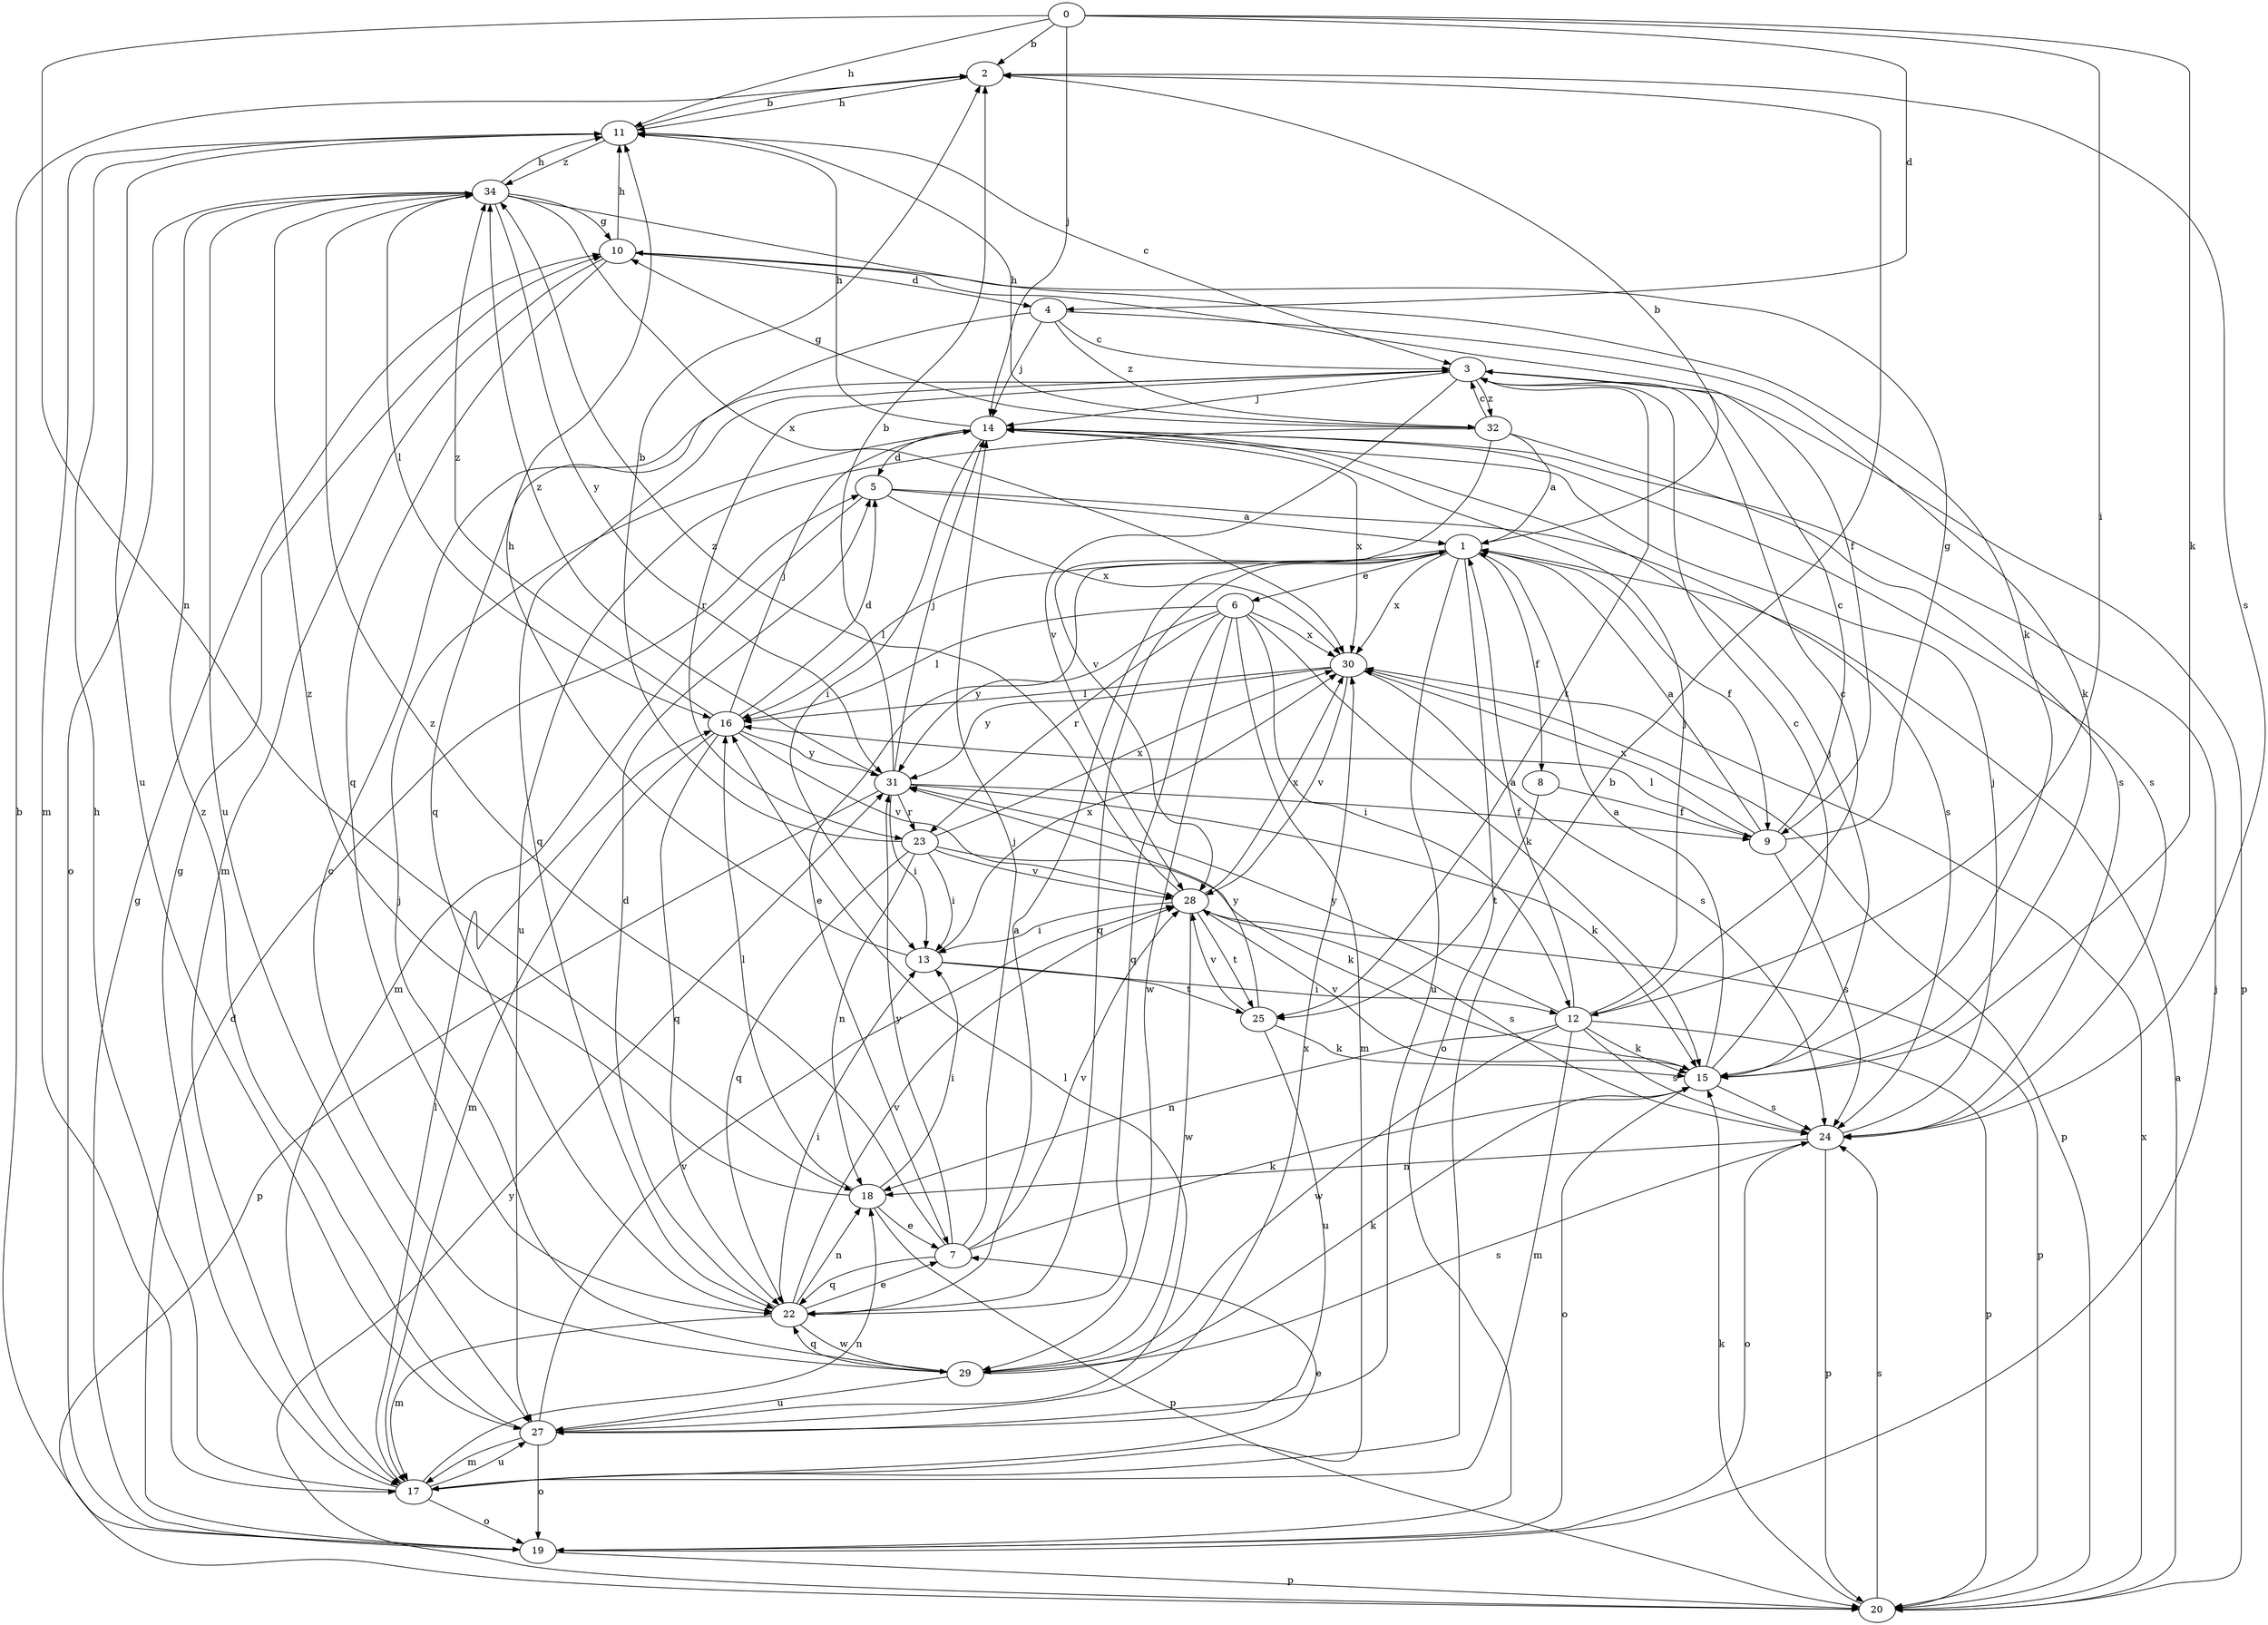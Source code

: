 strict digraph  {
0;
1;
2;
3;
4;
5;
6;
7;
8;
9;
10;
11;
12;
13;
14;
15;
16;
17;
18;
19;
20;
22;
23;
24;
25;
27;
28;
29;
30;
31;
32;
34;
0 -> 2  [label=b];
0 -> 4  [label=d];
0 -> 11  [label=h];
0 -> 12  [label=i];
0 -> 14  [label=j];
0 -> 15  [label=k];
0 -> 18  [label=n];
1 -> 2  [label=b];
1 -> 6  [label=e];
1 -> 7  [label=e];
1 -> 8  [label=f];
1 -> 9  [label=f];
1 -> 16  [label=l];
1 -> 19  [label=o];
1 -> 22  [label=q];
1 -> 27  [label=u];
1 -> 30  [label=x];
2 -> 11  [label=h];
2 -> 24  [label=s];
3 -> 14  [label=j];
3 -> 20  [label=p];
3 -> 22  [label=q];
3 -> 23  [label=r];
3 -> 25  [label=t];
3 -> 28  [label=v];
3 -> 32  [label=z];
4 -> 3  [label=c];
4 -> 14  [label=j];
4 -> 15  [label=k];
4 -> 22  [label=q];
4 -> 32  [label=z];
5 -> 1  [label=a];
5 -> 17  [label=m];
5 -> 24  [label=s];
5 -> 30  [label=x];
6 -> 12  [label=i];
6 -> 15  [label=k];
6 -> 16  [label=l];
6 -> 17  [label=m];
6 -> 22  [label=q];
6 -> 23  [label=r];
6 -> 29  [label=w];
6 -> 30  [label=x];
6 -> 31  [label=y];
7 -> 14  [label=j];
7 -> 15  [label=k];
7 -> 22  [label=q];
7 -> 28  [label=v];
7 -> 31  [label=y];
7 -> 34  [label=z];
8 -> 9  [label=f];
8 -> 25  [label=t];
9 -> 1  [label=a];
9 -> 3  [label=c];
9 -> 10  [label=g];
9 -> 16  [label=l];
9 -> 24  [label=s];
9 -> 30  [label=x];
10 -> 4  [label=d];
10 -> 9  [label=f];
10 -> 11  [label=h];
10 -> 17  [label=m];
10 -> 22  [label=q];
11 -> 2  [label=b];
11 -> 3  [label=c];
11 -> 17  [label=m];
11 -> 27  [label=u];
11 -> 34  [label=z];
12 -> 1  [label=a];
12 -> 3  [label=c];
12 -> 14  [label=j];
12 -> 15  [label=k];
12 -> 17  [label=m];
12 -> 18  [label=n];
12 -> 20  [label=p];
12 -> 24  [label=s];
12 -> 29  [label=w];
12 -> 31  [label=y];
13 -> 11  [label=h];
13 -> 12  [label=i];
13 -> 25  [label=t];
13 -> 30  [label=x];
14 -> 5  [label=d];
14 -> 11  [label=h];
14 -> 13  [label=i];
14 -> 24  [label=s];
14 -> 30  [label=x];
15 -> 1  [label=a];
15 -> 3  [label=c];
15 -> 14  [label=j];
15 -> 19  [label=o];
15 -> 24  [label=s];
15 -> 28  [label=v];
16 -> 5  [label=d];
16 -> 14  [label=j];
16 -> 17  [label=m];
16 -> 22  [label=q];
16 -> 28  [label=v];
16 -> 31  [label=y];
16 -> 34  [label=z];
17 -> 2  [label=b];
17 -> 7  [label=e];
17 -> 10  [label=g];
17 -> 11  [label=h];
17 -> 16  [label=l];
17 -> 18  [label=n];
17 -> 19  [label=o];
17 -> 27  [label=u];
18 -> 7  [label=e];
18 -> 13  [label=i];
18 -> 16  [label=l];
18 -> 20  [label=p];
18 -> 34  [label=z];
19 -> 2  [label=b];
19 -> 5  [label=d];
19 -> 10  [label=g];
19 -> 14  [label=j];
19 -> 20  [label=p];
20 -> 1  [label=a];
20 -> 15  [label=k];
20 -> 24  [label=s];
20 -> 30  [label=x];
20 -> 31  [label=y];
22 -> 1  [label=a];
22 -> 5  [label=d];
22 -> 7  [label=e];
22 -> 13  [label=i];
22 -> 17  [label=m];
22 -> 18  [label=n];
22 -> 28  [label=v];
22 -> 29  [label=w];
23 -> 2  [label=b];
23 -> 13  [label=i];
23 -> 15  [label=k];
23 -> 18  [label=n];
23 -> 22  [label=q];
23 -> 28  [label=v];
23 -> 30  [label=x];
24 -> 14  [label=j];
24 -> 18  [label=n];
24 -> 19  [label=o];
24 -> 20  [label=p];
25 -> 15  [label=k];
25 -> 27  [label=u];
25 -> 28  [label=v];
25 -> 31  [label=y];
27 -> 16  [label=l];
27 -> 17  [label=m];
27 -> 19  [label=o];
27 -> 28  [label=v];
27 -> 30  [label=x];
27 -> 34  [label=z];
28 -> 13  [label=i];
28 -> 20  [label=p];
28 -> 24  [label=s];
28 -> 25  [label=t];
28 -> 29  [label=w];
28 -> 30  [label=x];
28 -> 34  [label=z];
29 -> 3  [label=c];
29 -> 14  [label=j];
29 -> 15  [label=k];
29 -> 22  [label=q];
29 -> 24  [label=s];
29 -> 27  [label=u];
30 -> 16  [label=l];
30 -> 20  [label=p];
30 -> 24  [label=s];
30 -> 28  [label=v];
30 -> 31  [label=y];
31 -> 2  [label=b];
31 -> 9  [label=f];
31 -> 13  [label=i];
31 -> 14  [label=j];
31 -> 15  [label=k];
31 -> 20  [label=p];
31 -> 23  [label=r];
31 -> 34  [label=z];
32 -> 1  [label=a];
32 -> 3  [label=c];
32 -> 10  [label=g];
32 -> 11  [label=h];
32 -> 24  [label=s];
32 -> 27  [label=u];
32 -> 28  [label=v];
34 -> 10  [label=g];
34 -> 11  [label=h];
34 -> 15  [label=k];
34 -> 16  [label=l];
34 -> 19  [label=o];
34 -> 27  [label=u];
34 -> 30  [label=x];
34 -> 31  [label=y];
}
